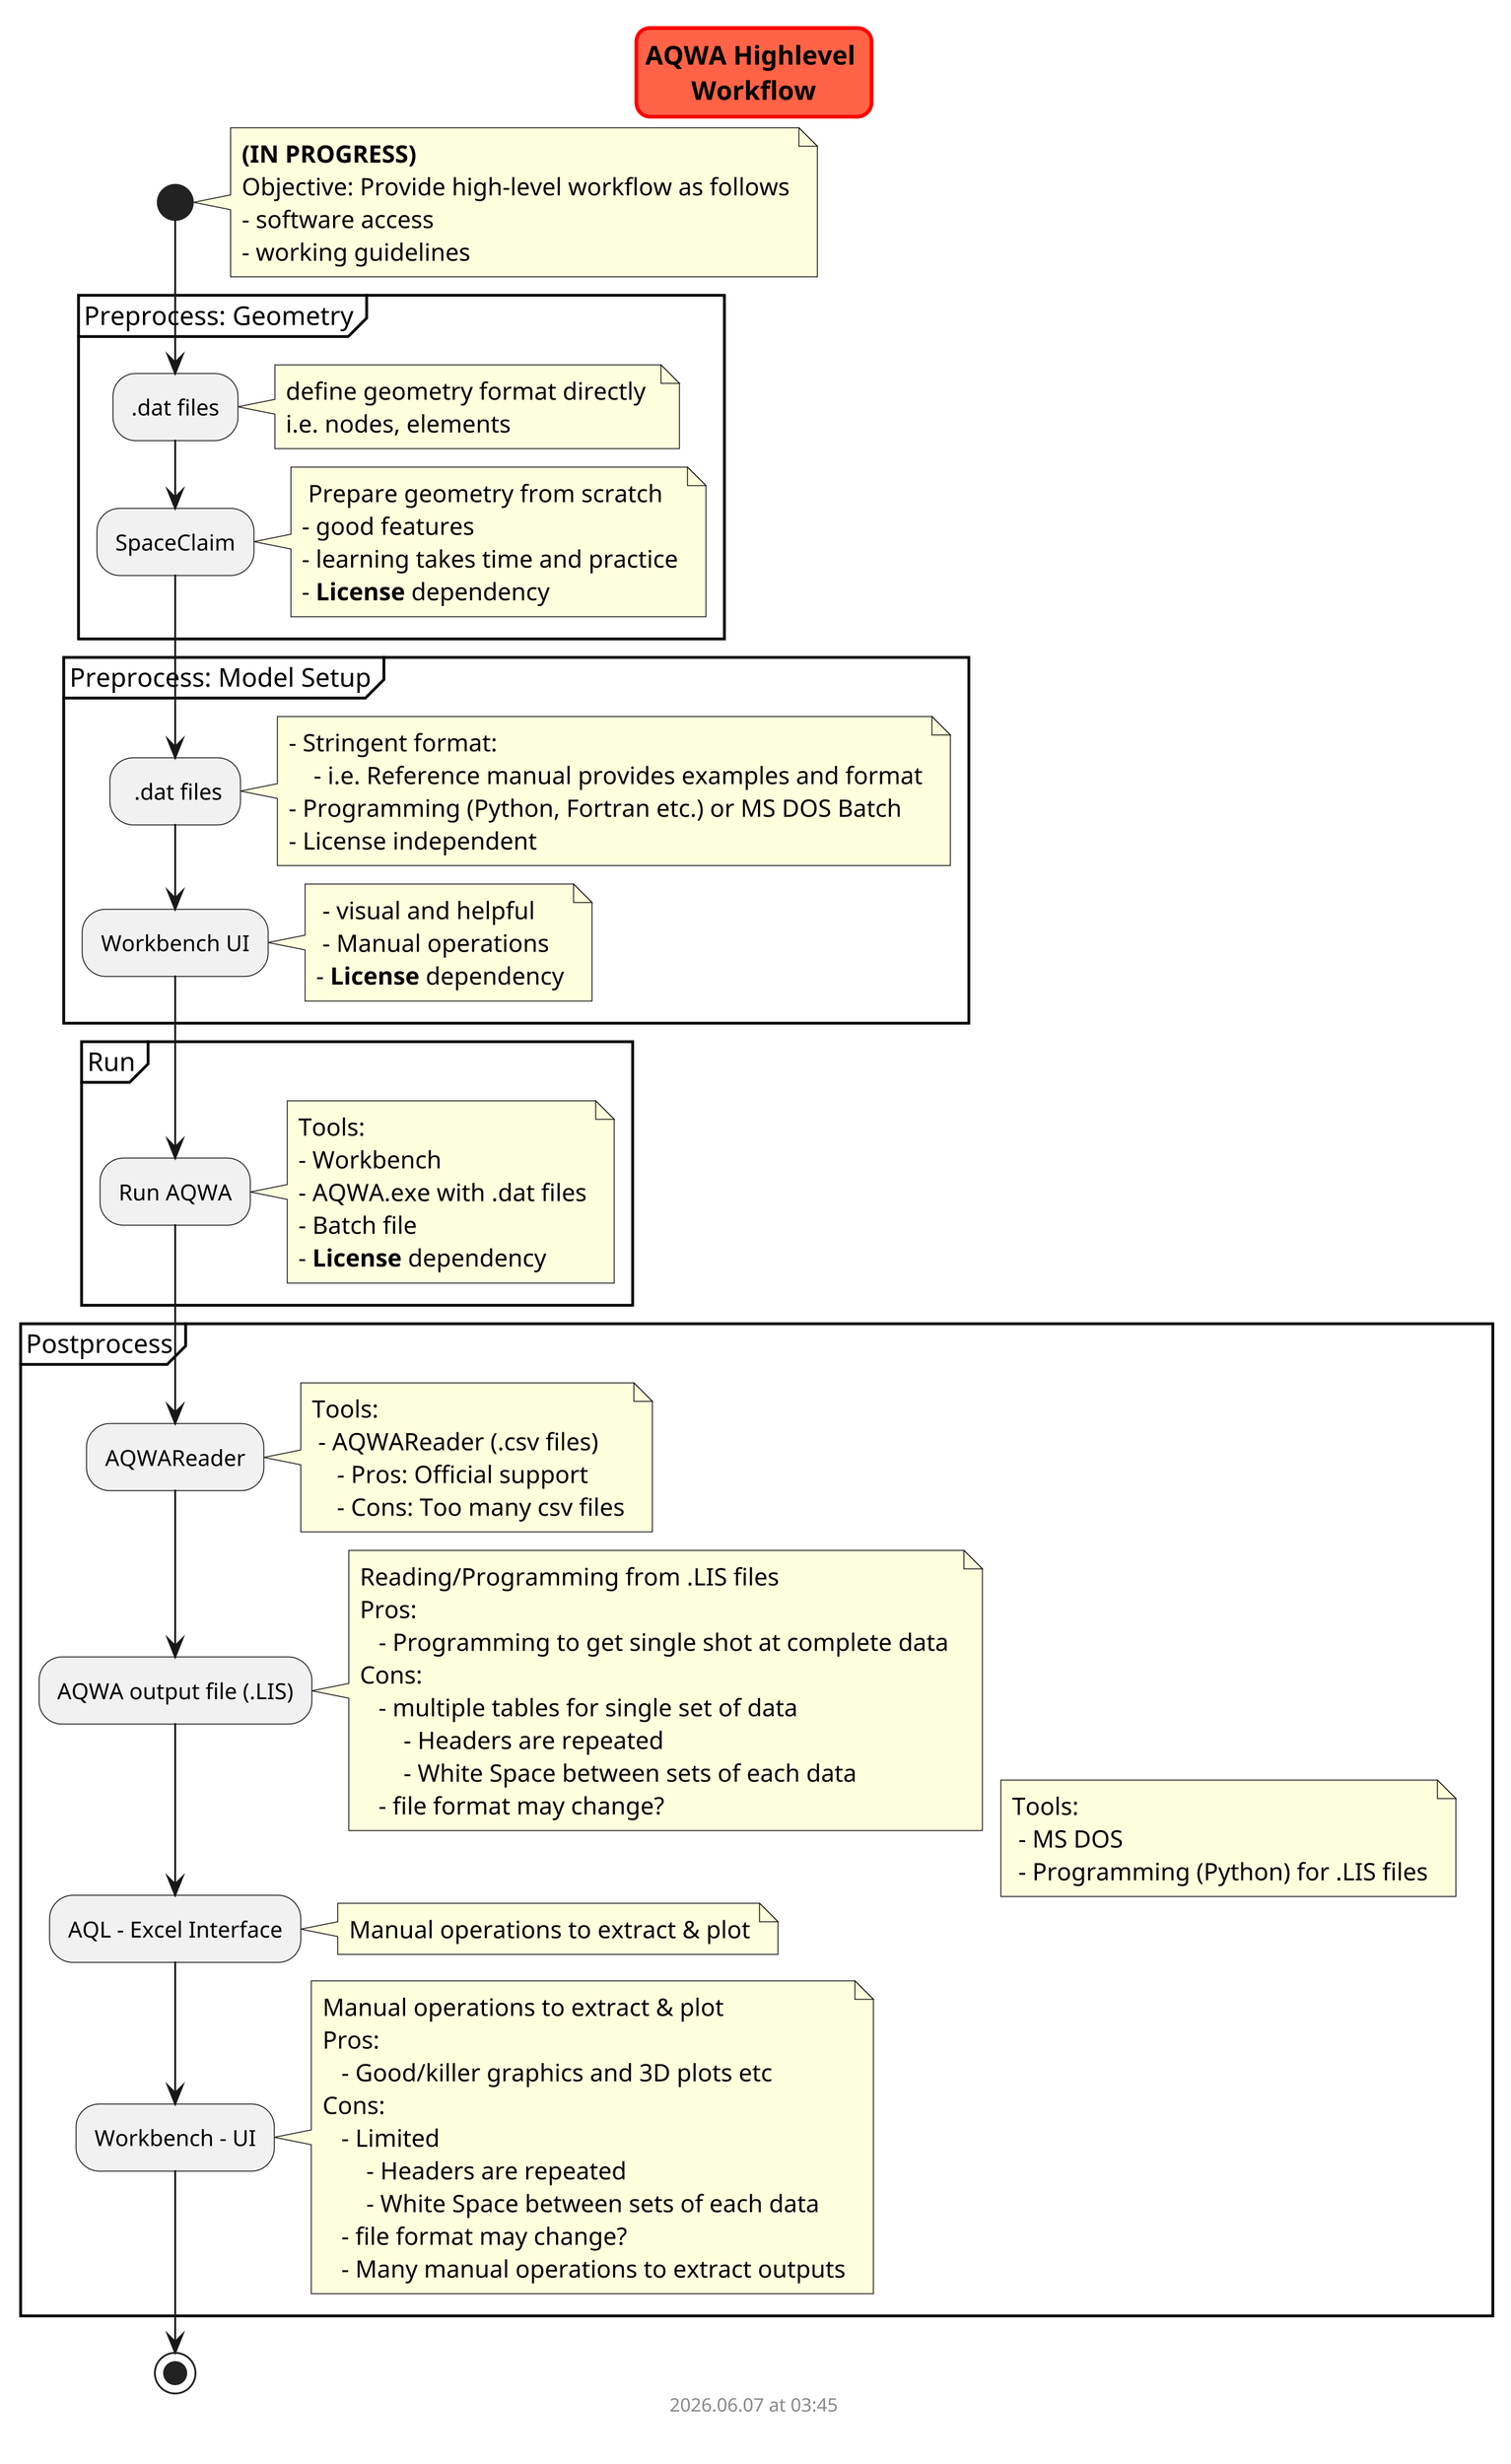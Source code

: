 @startuml aqwa_general
scale 3
skinparam titleBorderRoundCorner 15
skinparam titleBorderThickness 2
skinparam titleBorderColor red
skinparam titleBackgroundColor Tomato

title AQWA Highlevel \nWorkflow

start

    note right
        **(IN PROGRESS)**
        Objective: Provide high-level workflow as follows
        - software access
        - working guidelines
    end note

    partition "Preprocess: Geometry" {

        :.dat files;
            note right
            define geometry format directly 
            i.e. nodes, elements
            end note

        :SpaceClaim;
            note right
             Prepare geometry from scratch
            - good features
            - learning takes time and practice
            - **License** dependency
            end note

    }

    partition "Preprocess: Model Setup" {

        : .dat files;
            note right
            - Stringent format:
                - i.e. Reference manual provides examples and format
            - Programming (Python, Fortran etc.) or MS DOS Batch 
            - License independent
            end note

        :Workbench UI;
            note right
             - visual and helpful
             - Manual operations 
            - **License** dependency
            end note

    }

    partition "Run" {
        :Run AQWA;

        note right
            Tools:
            - Workbench
            - AQWA.exe with .dat files
            - Batch file
            - **License** dependency
        end note

    }

    partition "Postprocess" {
            note right
                Tools:
                 - MS DOS
                 - Programming (Python) for .LIS files
            end note

        :AQWAReader;
            note right
                Tools:
                 - AQWAReader (.csv files)
                    - Pros: Official support
                    - Cons: Too many csv files
            end note

        :AQWA output file (.LIS);
            note right
             Reading/Programming from .LIS files
             Pros:
                - Programming to get single shot at complete data 
             Cons:
                - multiple tables for single set of data
                    - Headers are repeated
                    - White Space between sets of each data
                - file format may change?
            end note

        :AQL - Excel Interface;
            note right
             Manual operations to extract & plot
            end note

        :Workbench - UI;
            note right
             Manual operations to extract & plot
             Pros:
                - Good/killer graphics and 3D plots etc 
             Cons:
                - Limited 
                    - Headers are repeated
                    - White Space between sets of each data
                - file format may change?
                - Many manual operations to extract outputs
            end note

    }

stop

footer
%date("yyyy.MM.dd' at 'HH:mm")
%filename()
end footer

@enduml
